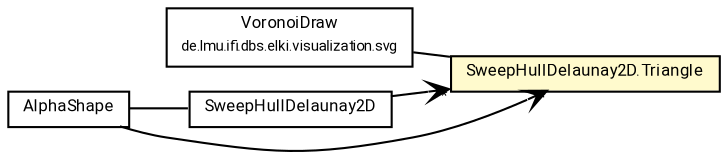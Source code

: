 #!/usr/local/bin/dot
#
# Class diagram 
# Generated by UMLGraph version R5_7_2-60-g0e99a6 (http://www.spinellis.gr/umlgraph/)
#

digraph G {
	graph [fontnames="svg"]
	edge [fontname="Roboto",fontsize=7,labelfontname="Roboto",labelfontsize=7,color="black"];
	node [fontname="Roboto",fontcolor="black",fontsize=8,shape=plaintext,margin=0,width=0,height=0];
	nodesep=0.15;
	ranksep=0.25;
	rankdir=LR;
	// de.lmu.ifi.dbs.elki.visualization.svg.VoronoiDraw
	c10134978 [label=<<table title="de.lmu.ifi.dbs.elki.visualization.svg.VoronoiDraw" border="0" cellborder="1" cellspacing="0" cellpadding="2" href="../../visualization/svg/VoronoiDraw.html" target="_parent">
		<tr><td><table border="0" cellspacing="0" cellpadding="1">
		<tr><td align="center" balign="center"> <font face="Roboto">VoronoiDraw</font> </td></tr>
		<tr><td align="center" balign="center"> <font face="Roboto" point-size="7.0">de.lmu.ifi.dbs.elki.visualization.svg</font> </td></tr>
		</table></td></tr>
		</table>>, URL="../../visualization/svg/VoronoiDraw.html"];
	// de.lmu.ifi.dbs.elki.math.geometry.SweepHullDelaunay2D
	c10136592 [label=<<table title="de.lmu.ifi.dbs.elki.math.geometry.SweepHullDelaunay2D" border="0" cellborder="1" cellspacing="0" cellpadding="2" href="SweepHullDelaunay2D.html" target="_parent">
		<tr><td><table border="0" cellspacing="0" cellpadding="1">
		<tr><td align="center" balign="center"> <font face="Roboto">SweepHullDelaunay2D</font> </td></tr>
		</table></td></tr>
		</table>>, URL="SweepHullDelaunay2D.html"];
	// de.lmu.ifi.dbs.elki.math.geometry.SweepHullDelaunay2D.Triangle
	c10136594 [label=<<table title="de.lmu.ifi.dbs.elki.math.geometry.SweepHullDelaunay2D.Triangle" border="0" cellborder="1" cellspacing="0" cellpadding="2" bgcolor="lemonChiffon" href="SweepHullDelaunay2D.Triangle.html" target="_parent">
		<tr><td><table border="0" cellspacing="0" cellpadding="1">
		<tr><td align="center" balign="center"> <font face="Roboto">SweepHullDelaunay2D.Triangle</font> </td></tr>
		</table></td></tr>
		</table>>, URL="SweepHullDelaunay2D.Triangle.html"];
	// de.lmu.ifi.dbs.elki.math.geometry.AlphaShape
	c10136604 [label=<<table title="de.lmu.ifi.dbs.elki.math.geometry.AlphaShape" border="0" cellborder="1" cellspacing="0" cellpadding="2" href="AlphaShape.html" target="_parent">
		<tr><td><table border="0" cellspacing="0" cellpadding="1">
		<tr><td align="center" balign="center"> <font face="Roboto">AlphaShape</font> </td></tr>
		</table></td></tr>
		</table>>, URL="AlphaShape.html"];
	// de.lmu.ifi.dbs.elki.visualization.svg.VoronoiDraw assoc de.lmu.ifi.dbs.elki.math.geometry.SweepHullDelaunay2D.Triangle
	c10134978 -> c10136594 [arrowhead=none,weight=2];
	// de.lmu.ifi.dbs.elki.math.geometry.AlphaShape assoc de.lmu.ifi.dbs.elki.math.geometry.SweepHullDelaunay2D
	c10136604 -> c10136592 [arrowhead=none,weight=2];
	// de.lmu.ifi.dbs.elki.math.geometry.SweepHullDelaunay2D navassoc de.lmu.ifi.dbs.elki.math.geometry.SweepHullDelaunay2D.Triangle
	c10136592 -> c10136594 [arrowhead=open,weight=1,headlabel="*"];
	// de.lmu.ifi.dbs.elki.math.geometry.AlphaShape navassoc de.lmu.ifi.dbs.elki.math.geometry.SweepHullDelaunay2D.Triangle
	c10136604 -> c10136594 [arrowhead=open,weight=1,headlabel="*"];
}

